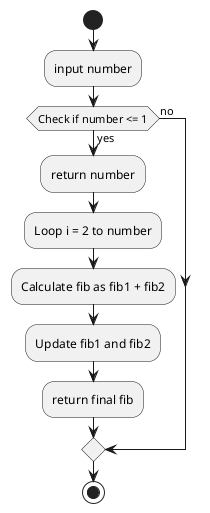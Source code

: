 @startuml
'https://plantuml.com/activity-diagram-beta

start
:input number;
if (Check if number <= 1) then (yes)
  :return number;
  :Loop i = 2 to number;
  :Calculate fib as fib1 + fib2;
  :Update fib1 and fib2;
  :return final fib;
else (no)
endif

stop

@enduml
